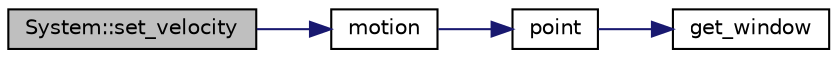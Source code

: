 digraph "System::set_velocity"
{
 // LATEX_PDF_SIZE
  edge [fontname="Helvetica",fontsize="10",labelfontname="Helvetica",labelfontsize="10"];
  node [fontname="Helvetica",fontsize="10",shape=record];
  rankdir="LR";
  Node1 [label="System::set_velocity",height=0.2,width=0.4,color="black", fillcolor="grey75", style="filled", fontcolor="black",tooltip=" "];
  Node1 -> Node2 [color="midnightblue",fontsize="10",style="solid",fontname="Helvetica"];
  Node2 [label="motion",height=0.2,width=0.4,color="black", fillcolor="white", style="filled",URL="$de/dea/plot_8_c.html#a45a7d7c86c97ca6a2d4d32ce2d263f67",tooltip=" "];
  Node2 -> Node3 [color="midnightblue",fontsize="10",style="solid",fontname="Helvetica"];
  Node3 [label="point",height=0.2,width=0.4,color="black", fillcolor="white", style="filled",URL="$de/dea/plot_8_c.html#a57861a5d95b9807c84f6163daaab71fd",tooltip=" "];
  Node3 -> Node4 [color="midnightblue",fontsize="10",style="solid",fontname="Helvetica"];
  Node4 [label="get_window",height=0.2,width=0.4,color="black", fillcolor="white", style="filled",URL="$de/dea/plot_8_c.html#ab86e1d5f2a97ddbadc85b26017fc1464",tooltip=" "];
}
